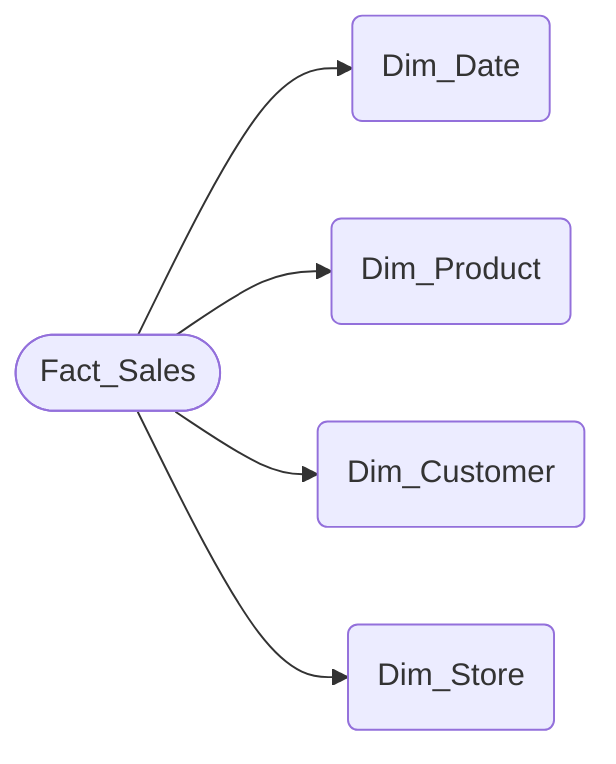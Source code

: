 graph LR
  F([Fact_Sales])
  D1(Dim_Date)
  D2(Dim_Product)
  D3(Dim_Customer)
  D4(Dim_Store)
  
  F --> D1
  F --> D2
  F --> D3
  F --> D4